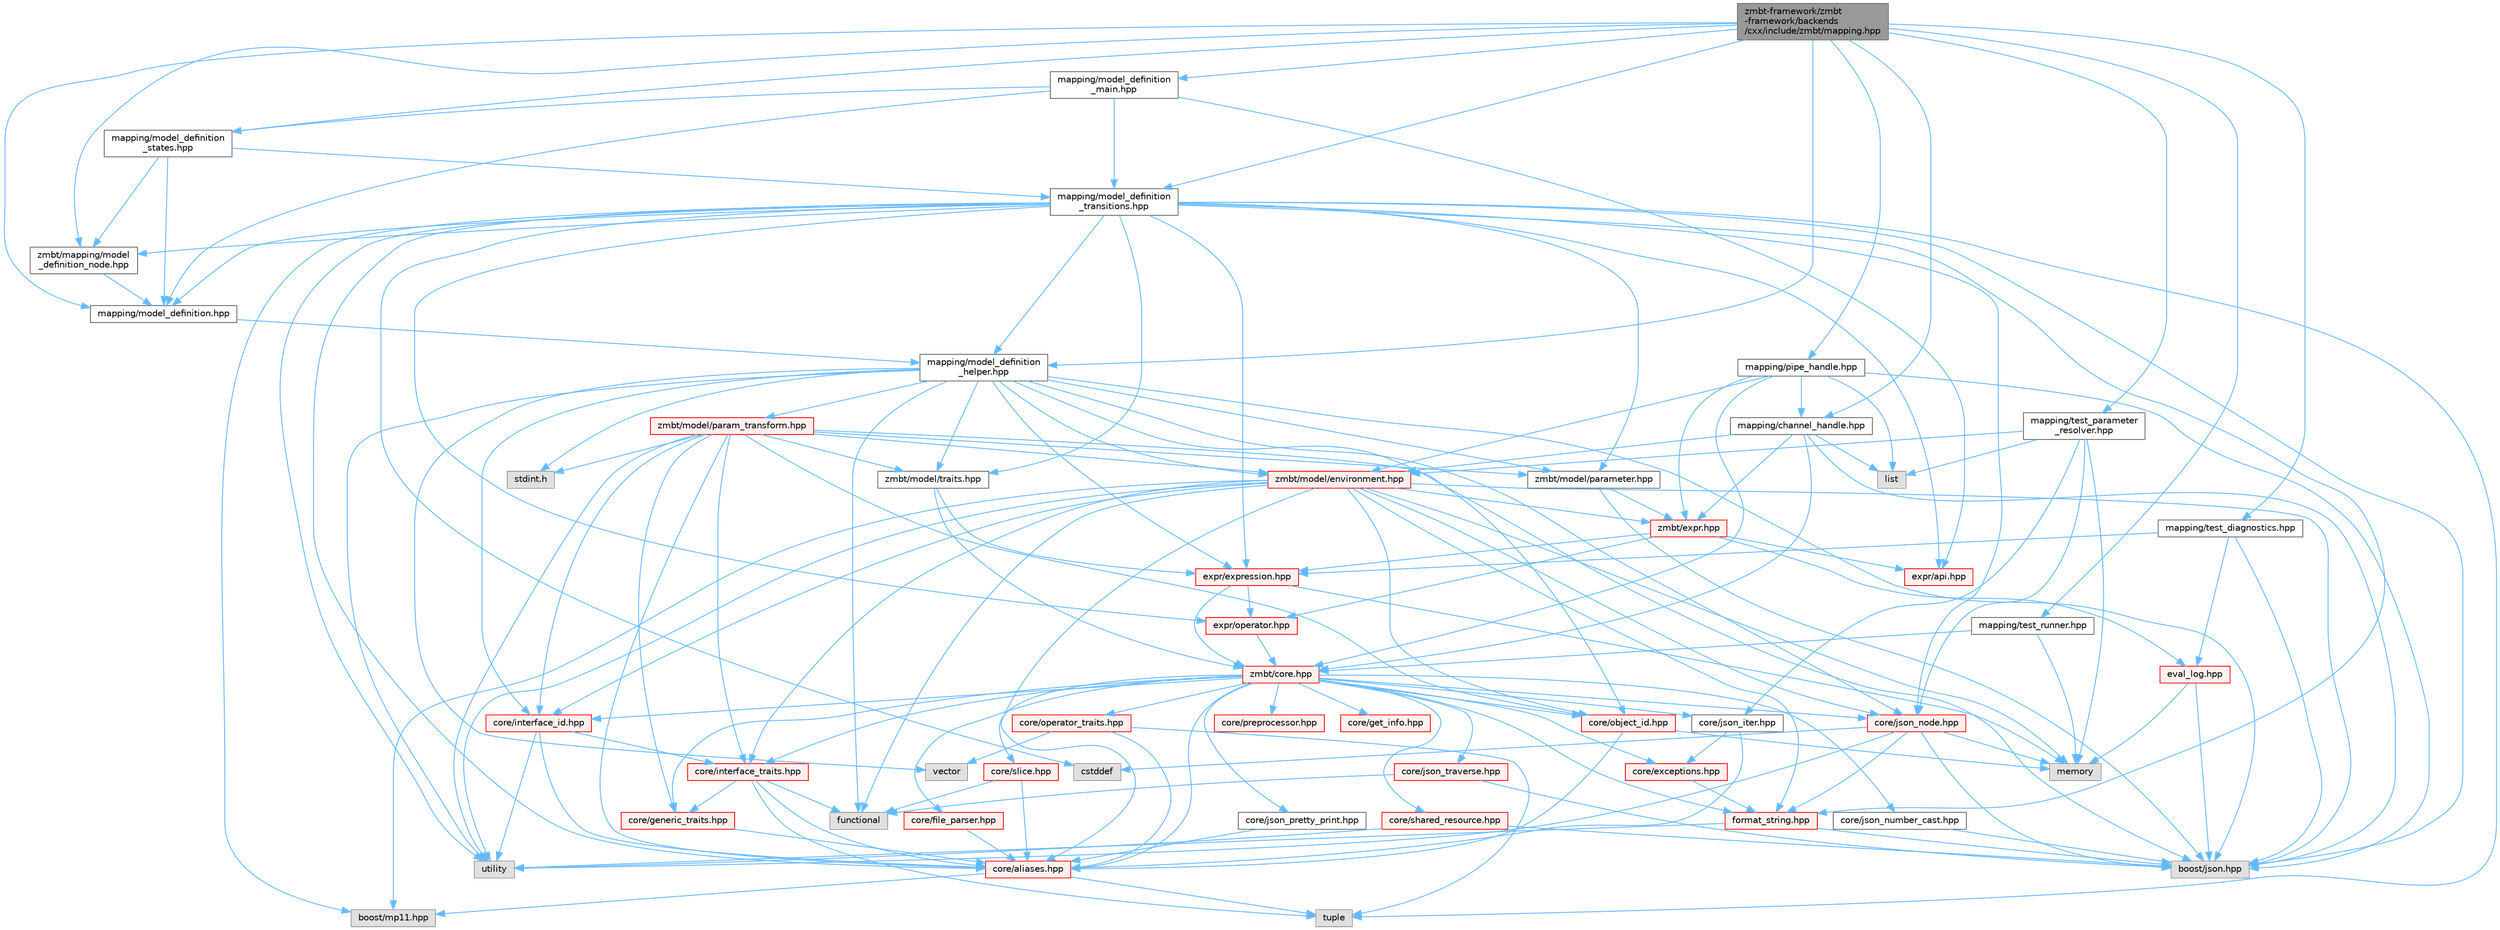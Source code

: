 digraph "zmbt-framework/zmbt-framework/backends/cxx/include/zmbt/mapping.hpp"
{
 // LATEX_PDF_SIZE
  bgcolor="transparent";
  edge [fontname=Helvetica,fontsize=10,labelfontname=Helvetica,labelfontsize=10];
  node [fontname=Helvetica,fontsize=10,shape=box,height=0.2,width=0.4];
  Node1 [id="Node000001",label="zmbt-framework/zmbt\l-framework/backends\l/cxx/include/zmbt/mapping.hpp",height=0.2,width=0.4,color="gray40", fillcolor="grey60", style="filled", fontcolor="black",tooltip=" "];
  Node1 -> Node2 [id="edge1_Node000001_Node000002",color="steelblue1",style="solid",tooltip=" "];
  Node2 [id="Node000002",label="mapping/channel_handle.hpp",height=0.2,width=0.4,color="grey40", fillcolor="white", style="filled",URL="$channel__handle_8hpp.html",tooltip=" "];
  Node2 -> Node3 [id="edge2_Node000002_Node000003",color="steelblue1",style="solid",tooltip=" "];
  Node3 [id="Node000003",label="list",height=0.2,width=0.4,color="grey60", fillcolor="#E0E0E0", style="filled",tooltip=" "];
  Node2 -> Node4 [id="edge3_Node000002_Node000004",color="steelblue1",style="solid",tooltip=" "];
  Node4 [id="Node000004",label="boost/json.hpp",height=0.2,width=0.4,color="grey60", fillcolor="#E0E0E0", style="filled",tooltip=" "];
  Node2 -> Node5 [id="edge4_Node000002_Node000005",color="steelblue1",style="solid",tooltip=" "];
  Node5 [id="Node000005",label="zmbt/core.hpp",height=0.2,width=0.4,color="red", fillcolor="#FFF0F0", style="filled",URL="$core_8hpp.html",tooltip=" "];
  Node5 -> Node6 [id="edge5_Node000005_Node000006",color="steelblue1",style="solid",tooltip=" "];
  Node6 [id="Node000006",label="core/aliases.hpp",height=0.2,width=0.4,color="red", fillcolor="#FFF0F0", style="filled",URL="$aliases_8hpp.html",tooltip=" "];
  Node6 -> Node8 [id="edge6_Node000006_Node000008",color="steelblue1",style="solid",tooltip=" "];
  Node8 [id="Node000008",label="tuple",height=0.2,width=0.4,color="grey60", fillcolor="#E0E0E0", style="filled",tooltip=" "];
  Node6 -> Node10 [id="edge7_Node000006_Node000010",color="steelblue1",style="solid",tooltip=" "];
  Node10 [id="Node000010",label="boost/mp11.hpp",height=0.2,width=0.4,color="grey60", fillcolor="#E0E0E0", style="filled",tooltip=" "];
  Node5 -> Node11 [id="edge8_Node000005_Node000011",color="steelblue1",style="solid",tooltip=" "];
  Node11 [id="Node000011",label="core/exceptions.hpp",height=0.2,width=0.4,color="red", fillcolor="#FFF0F0", style="filled",URL="$core_2exceptions_8hpp.html",tooltip=" "];
  Node11 -> Node13 [id="edge9_Node000011_Node000013",color="steelblue1",style="solid",tooltip=" "];
  Node13 [id="Node000013",label="format_string.hpp",height=0.2,width=0.4,color="red", fillcolor="#FFF0F0", style="filled",URL="$format__string_8hpp.html",tooltip=" "];
  Node13 -> Node4 [id="edge10_Node000013_Node000004",color="steelblue1",style="solid",tooltip=" "];
  Node13 -> Node15 [id="edge11_Node000013_Node000015",color="steelblue1",style="solid",tooltip=" "];
  Node15 [id="Node000015",label="utility",height=0.2,width=0.4,color="grey60", fillcolor="#E0E0E0", style="filled",tooltip=" "];
  Node5 -> Node18 [id="edge12_Node000005_Node000018",color="steelblue1",style="solid",tooltip=" "];
  Node18 [id="Node000018",label="core/file_parser.hpp",height=0.2,width=0.4,color="red", fillcolor="#FFF0F0", style="filled",URL="$file__parser_8hpp.html",tooltip=" "];
  Node18 -> Node6 [id="edge13_Node000018_Node000006",color="steelblue1",style="solid",tooltip=" "];
  Node5 -> Node13 [id="edge14_Node000005_Node000013",color="steelblue1",style="solid",tooltip=" "];
  Node5 -> Node20 [id="edge15_Node000005_Node000020",color="steelblue1",style="solid",tooltip=" "];
  Node20 [id="Node000020",label="core/generic_traits.hpp",height=0.2,width=0.4,color="red", fillcolor="#FFF0F0", style="filled",URL="$generic__traits_8hpp.html",tooltip=" "];
  Node20 -> Node6 [id="edge16_Node000020_Node000006",color="steelblue1",style="solid",tooltip=" "];
  Node5 -> Node21 [id="edge17_Node000005_Node000021",color="steelblue1",style="solid",tooltip=" "];
  Node21 [id="Node000021",label="core/get_info.hpp",height=0.2,width=0.4,color="red", fillcolor="#FFF0F0", style="filled",URL="$get__info_8hpp.html",tooltip=" "];
  Node5 -> Node23 [id="edge18_Node000005_Node000023",color="steelblue1",style="solid",tooltip=" "];
  Node23 [id="Node000023",label="core/interface_traits.hpp",height=0.2,width=0.4,color="red", fillcolor="#FFF0F0", style="filled",URL="$interface__traits_8hpp.html",tooltip=" "];
  Node23 -> Node24 [id="edge19_Node000023_Node000024",color="steelblue1",style="solid",tooltip=" "];
  Node24 [id="Node000024",label="functional",height=0.2,width=0.4,color="grey60", fillcolor="#E0E0E0", style="filled",tooltip=" "];
  Node23 -> Node8 [id="edge20_Node000023_Node000008",color="steelblue1",style="solid",tooltip=" "];
  Node23 -> Node6 [id="edge21_Node000023_Node000006",color="steelblue1",style="solid",tooltip=" "];
  Node23 -> Node20 [id="edge22_Node000023_Node000020",color="steelblue1",style="solid",tooltip=" "];
  Node5 -> Node25 [id="edge23_Node000005_Node000025",color="steelblue1",style="solid",tooltip=" "];
  Node25 [id="Node000025",label="core/json_iter.hpp",height=0.2,width=0.4,color="grey40", fillcolor="white", style="filled",URL="$json__iter_8hpp.html",tooltip=" "];
  Node25 -> Node6 [id="edge24_Node000025_Node000006",color="steelblue1",style="solid",tooltip=" "];
  Node25 -> Node11 [id="edge25_Node000025_Node000011",color="steelblue1",style="solid",tooltip=" "];
  Node5 -> Node26 [id="edge26_Node000005_Node000026",color="steelblue1",style="solid",tooltip=" "];
  Node26 [id="Node000026",label="core/json_node.hpp",height=0.2,width=0.4,color="red", fillcolor="#FFF0F0", style="filled",URL="$json__node_8hpp.html",tooltip=" "];
  Node26 -> Node4 [id="edge27_Node000026_Node000004",color="steelblue1",style="solid",tooltip=" "];
  Node26 -> Node27 [id="edge28_Node000026_Node000027",color="steelblue1",style="solid",tooltip=" "];
  Node27 [id="Node000027",label="cstddef",height=0.2,width=0.4,color="grey60", fillcolor="#E0E0E0", style="filled",tooltip=" "];
  Node26 -> Node29 [id="edge29_Node000026_Node000029",color="steelblue1",style="solid",tooltip=" "];
  Node29 [id="Node000029",label="memory",height=0.2,width=0.4,color="grey60", fillcolor="#E0E0E0", style="filled",tooltip=" "];
  Node26 -> Node15 [id="edge30_Node000026_Node000015",color="steelblue1",style="solid",tooltip=" "];
  Node26 -> Node13 [id="edge31_Node000026_Node000013",color="steelblue1",style="solid",tooltip=" "];
  Node5 -> Node30 [id="edge32_Node000005_Node000030",color="steelblue1",style="solid",tooltip=" "];
  Node30 [id="Node000030",label="core/json_number_cast.hpp",height=0.2,width=0.4,color="grey40", fillcolor="white", style="filled",URL="$json__number__cast_8hpp.html",tooltip=" "];
  Node30 -> Node4 [id="edge33_Node000030_Node000004",color="steelblue1",style="solid",tooltip=" "];
  Node5 -> Node31 [id="edge34_Node000005_Node000031",color="steelblue1",style="solid",tooltip=" "];
  Node31 [id="Node000031",label="core/json_traverse.hpp",height=0.2,width=0.4,color="red", fillcolor="#FFF0F0", style="filled",URL="$json__traverse_8hpp.html",tooltip=" "];
  Node31 -> Node24 [id="edge35_Node000031_Node000024",color="steelblue1",style="solid",tooltip=" "];
  Node31 -> Node4 [id="edge36_Node000031_Node000004",color="steelblue1",style="solid",tooltip=" "];
  Node5 -> Node32 [id="edge37_Node000005_Node000032",color="steelblue1",style="solid",tooltip=" "];
  Node32 [id="Node000032",label="core/json_pretty_print.hpp",height=0.2,width=0.4,color="grey40", fillcolor="white", style="filled",URL="$json__pretty__print_8hpp.html",tooltip=" "];
  Node32 -> Node6 [id="edge38_Node000032_Node000006",color="steelblue1",style="solid",tooltip=" "];
  Node5 -> Node33 [id="edge39_Node000005_Node000033",color="steelblue1",style="solid",tooltip=" "];
  Node33 [id="Node000033",label="core/slice.hpp",height=0.2,width=0.4,color="red", fillcolor="#FFF0F0", style="filled",URL="$slice_8hpp.html",tooltip=" "];
  Node33 -> Node24 [id="edge40_Node000033_Node000024",color="steelblue1",style="solid",tooltip=" "];
  Node33 -> Node6 [id="edge41_Node000033_Node000006",color="steelblue1",style="solid",tooltip=" "];
  Node5 -> Node34 [id="edge42_Node000005_Node000034",color="steelblue1",style="solid",tooltip=" "];
  Node34 [id="Node000034",label="core/preprocessor.hpp",height=0.2,width=0.4,color="red", fillcolor="#FFF0F0", style="filled",URL="$preprocessor_8hpp.html",tooltip="type traits to check serialization compatibility"];
  Node5 -> Node36 [id="edge43_Node000005_Node000036",color="steelblue1",style="solid",tooltip=" "];
  Node36 [id="Node000036",label="core/operator_traits.hpp",height=0.2,width=0.4,color="red", fillcolor="#FFF0F0", style="filled",URL="$operator__traits_8hpp.html",tooltip=" "];
  Node36 -> Node8 [id="edge44_Node000036_Node000008",color="steelblue1",style="solid",tooltip=" "];
  Node36 -> Node41 [id="edge45_Node000036_Node000041",color="steelblue1",style="solid",tooltip=" "];
  Node41 [id="Node000041",label="vector",height=0.2,width=0.4,color="grey60", fillcolor="#E0E0E0", style="filled",tooltip=" "];
  Node36 -> Node6 [id="edge46_Node000036_Node000006",color="steelblue1",style="solid",tooltip=" "];
  Node5 -> Node43 [id="edge47_Node000005_Node000043",color="steelblue1",style="solid",tooltip=" "];
  Node43 [id="Node000043",label="core/shared_resource.hpp",height=0.2,width=0.4,color="red", fillcolor="#FFF0F0", style="filled",URL="$shared__resource_8hpp.html",tooltip=" "];
  Node43 -> Node4 [id="edge48_Node000043_Node000004",color="steelblue1",style="solid",tooltip=" "];
  Node43 -> Node15 [id="edge49_Node000043_Node000015",color="steelblue1",style="solid",tooltip=" "];
  Node5 -> Node51 [id="edge50_Node000005_Node000051",color="steelblue1",style="solid",tooltip=" "];
  Node51 [id="Node000051",label="core/interface_id.hpp",height=0.2,width=0.4,color="red", fillcolor="#FFF0F0", style="filled",URL="$interface__id_8hpp.html",tooltip=" "];
  Node51 -> Node15 [id="edge51_Node000051_Node000015",color="steelblue1",style="solid",tooltip=" "];
  Node51 -> Node6 [id="edge52_Node000051_Node000006",color="steelblue1",style="solid",tooltip=" "];
  Node51 -> Node23 [id="edge53_Node000051_Node000023",color="steelblue1",style="solid",tooltip=" "];
  Node5 -> Node55 [id="edge54_Node000005_Node000055",color="steelblue1",style="solid",tooltip=" "];
  Node55 [id="Node000055",label="core/object_id.hpp",height=0.2,width=0.4,color="red", fillcolor="#FFF0F0", style="filled",URL="$object__id_8hpp.html",tooltip=" "];
  Node55 -> Node29 [id="edge55_Node000055_Node000029",color="steelblue1",style="solid",tooltip=" "];
  Node55 -> Node6 [id="edge56_Node000055_Node000006",color="steelblue1",style="solid",tooltip=" "];
  Node2 -> Node56 [id="edge57_Node000002_Node000056",color="steelblue1",style="solid",tooltip=" "];
  Node56 [id="Node000056",label="zmbt/model/environment.hpp",height=0.2,width=0.4,color="red", fillcolor="#FFF0F0", style="filled",URL="$environment_8hpp.html",tooltip=" "];
  Node56 -> Node4 [id="edge58_Node000056_Node000004",color="steelblue1",style="solid",tooltip=" "];
  Node56 -> Node10 [id="edge59_Node000056_Node000010",color="steelblue1",style="solid",tooltip=" "];
  Node56 -> Node6 [id="edge60_Node000056_Node000006",color="steelblue1",style="solid",tooltip=" "];
  Node56 -> Node13 [id="edge61_Node000056_Node000013",color="steelblue1",style="solid",tooltip=" "];
  Node56 -> Node51 [id="edge62_Node000056_Node000051",color="steelblue1",style="solid",tooltip=" "];
  Node56 -> Node23 [id="edge63_Node000056_Node000023",color="steelblue1",style="solid",tooltip=" "];
  Node56 -> Node26 [id="edge64_Node000056_Node000026",color="steelblue1",style="solid",tooltip=" "];
  Node56 -> Node55 [id="edge65_Node000056_Node000055",color="steelblue1",style="solid",tooltip=" "];
  Node56 -> Node65 [id="edge66_Node000056_Node000065",color="steelblue1",style="solid",tooltip=" "];
  Node65 [id="Node000065",label="zmbt/expr.hpp",height=0.2,width=0.4,color="red", fillcolor="#FFF0F0", style="filled",URL="$expr_8hpp.html",tooltip=" "];
  Node65 -> Node66 [id="edge67_Node000065_Node000066",color="steelblue1",style="solid",tooltip=" "];
  Node66 [id="Node000066",label="expr/operator.hpp",height=0.2,width=0.4,color="red", fillcolor="#FFF0F0", style="filled",URL="$operator_8hpp.html",tooltip=" "];
  Node66 -> Node5 [id="edge68_Node000066_Node000005",color="steelblue1",style="solid",tooltip=" "];
  Node65 -> Node77 [id="edge69_Node000065_Node000077",color="steelblue1",style="solid",tooltip=" "];
  Node77 [id="Node000077",label="expr/expression.hpp",height=0.2,width=0.4,color="red", fillcolor="#FFF0F0", style="filled",URL="$expression_8hpp.html",tooltip=" "];
  Node77 -> Node29 [id="edge70_Node000077_Node000029",color="steelblue1",style="solid",tooltip=" "];
  Node77 -> Node5 [id="edge71_Node000077_Node000005",color="steelblue1",style="solid",tooltip=" "];
  Node77 -> Node66 [id="edge72_Node000077_Node000066",color="steelblue1",style="solid",tooltip=" "];
  Node65 -> Node85 [id="edge73_Node000065_Node000085",color="steelblue1",style="solid",tooltip=" "];
  Node85 [id="Node000085",label="eval_log.hpp",height=0.2,width=0.4,color="red", fillcolor="#FFF0F0", style="filled",URL="$eval__log_8hpp.html",tooltip=" "];
  Node85 -> Node29 [id="edge74_Node000085_Node000029",color="steelblue1",style="solid",tooltip=" "];
  Node85 -> Node4 [id="edge75_Node000085_Node000004",color="steelblue1",style="solid",tooltip=" "];
  Node65 -> Node89 [id="edge76_Node000065_Node000089",color="steelblue1",style="solid",tooltip=" "];
  Node89 [id="Node000089",label="expr/api.hpp",height=0.2,width=0.4,color="red", fillcolor="#FFF0F0", style="filled",URL="$expr_2api_8hpp.html",tooltip=" "];
  Node56 -> Node24 [id="edge77_Node000056_Node000024",color="steelblue1",style="solid",tooltip=" "];
  Node56 -> Node29 [id="edge78_Node000056_Node000029",color="steelblue1",style="solid",tooltip=" "];
  Node56 -> Node15 [id="edge79_Node000056_Node000015",color="steelblue1",style="solid",tooltip=" "];
  Node2 -> Node65 [id="edge80_Node000002_Node000065",color="steelblue1",style="solid",tooltip=" "];
  Node1 -> Node114 [id="edge81_Node000001_Node000114",color="steelblue1",style="solid",tooltip=" "];
  Node114 [id="Node000114",label="mapping/model_definition\l_helper.hpp",height=0.2,width=0.4,color="grey40", fillcolor="white", style="filled",URL="$model__definition__helper_8hpp.html",tooltip=" "];
  Node114 -> Node115 [id="edge82_Node000114_Node000115",color="steelblue1",style="solid",tooltip=" "];
  Node115 [id="Node000115",label="stdint.h",height=0.2,width=0.4,color="grey60", fillcolor="#E0E0E0", style="filled",tooltip=" "];
  Node114 -> Node4 [id="edge83_Node000114_Node000004",color="steelblue1",style="solid",tooltip=" "];
  Node114 -> Node51 [id="edge84_Node000114_Node000051",color="steelblue1",style="solid",tooltip=" "];
  Node114 -> Node26 [id="edge85_Node000114_Node000026",color="steelblue1",style="solid",tooltip=" "];
  Node114 -> Node55 [id="edge86_Node000114_Node000055",color="steelblue1",style="solid",tooltip=" "];
  Node114 -> Node116 [id="edge87_Node000114_Node000116",color="steelblue1",style="solid",tooltip=" "];
  Node116 [id="Node000116",label="zmbt/model/parameter.hpp",height=0.2,width=0.4,color="grey40", fillcolor="white", style="filled",URL="$parameter_8hpp.html",tooltip=" "];
  Node116 -> Node4 [id="edge88_Node000116_Node000004",color="steelblue1",style="solid",tooltip=" "];
  Node116 -> Node65 [id="edge89_Node000116_Node000065",color="steelblue1",style="solid",tooltip=" "];
  Node114 -> Node56 [id="edge90_Node000114_Node000056",color="steelblue1",style="solid",tooltip=" "];
  Node114 -> Node77 [id="edge91_Node000114_Node000077",color="steelblue1",style="solid",tooltip=" "];
  Node114 -> Node117 [id="edge92_Node000114_Node000117",color="steelblue1",style="solid",tooltip=" "];
  Node117 [id="Node000117",label="zmbt/model/traits.hpp",height=0.2,width=0.4,color="grey40", fillcolor="white", style="filled",URL="$traits_8hpp.html",tooltip=" "];
  Node117 -> Node5 [id="edge93_Node000117_Node000005",color="steelblue1",style="solid",tooltip=" "];
  Node117 -> Node77 [id="edge94_Node000117_Node000077",color="steelblue1",style="solid",tooltip=" "];
  Node114 -> Node118 [id="edge95_Node000114_Node000118",color="steelblue1",style="solid",tooltip=" "];
  Node118 [id="Node000118",label="zmbt/model/param_transform.hpp",height=0.2,width=0.4,color="red", fillcolor="#FFF0F0", style="filled",URL="$param__transform_8hpp.html",tooltip=" "];
  Node118 -> Node4 [id="edge96_Node000118_Node000004",color="steelblue1",style="solid",tooltip=" "];
  Node118 -> Node6 [id="edge97_Node000118_Node000006",color="steelblue1",style="solid",tooltip=" "];
  Node118 -> Node20 [id="edge98_Node000118_Node000020",color="steelblue1",style="solid",tooltip=" "];
  Node118 -> Node51 [id="edge99_Node000118_Node000051",color="steelblue1",style="solid",tooltip=" "];
  Node118 -> Node23 [id="edge100_Node000118_Node000023",color="steelblue1",style="solid",tooltip=" "];
  Node118 -> Node55 [id="edge101_Node000118_Node000055",color="steelblue1",style="solid",tooltip=" "];
  Node118 -> Node116 [id="edge102_Node000118_Node000116",color="steelblue1",style="solid",tooltip=" "];
  Node118 -> Node115 [id="edge103_Node000118_Node000115",color="steelblue1",style="solid",tooltip=" "];
  Node118 -> Node15 [id="edge104_Node000118_Node000015",color="steelblue1",style="solid",tooltip=" "];
  Node118 -> Node56 [id="edge105_Node000118_Node000056",color="steelblue1",style="solid",tooltip=" "];
  Node118 -> Node117 [id="edge106_Node000118_Node000117",color="steelblue1",style="solid",tooltip=" "];
  Node114 -> Node24 [id="edge107_Node000114_Node000024",color="steelblue1",style="solid",tooltip=" "];
  Node114 -> Node15 [id="edge108_Node000114_Node000015",color="steelblue1",style="solid",tooltip=" "];
  Node114 -> Node41 [id="edge109_Node000114_Node000041",color="steelblue1",style="solid",tooltip=" "];
  Node1 -> Node119 [id="edge110_Node000001_Node000119",color="steelblue1",style="solid",tooltip=" "];
  Node119 [id="Node000119",label="mapping/model_definition.hpp",height=0.2,width=0.4,color="grey40", fillcolor="white", style="filled",URL="$model__definition_8hpp.html",tooltip=" "];
  Node119 -> Node114 [id="edge111_Node000119_Node000114",color="steelblue1",style="solid",tooltip=" "];
  Node1 -> Node120 [id="edge112_Node000001_Node000120",color="steelblue1",style="solid",tooltip=" "];
  Node120 [id="Node000120",label="mapping/model_definition\l_transitions.hpp",height=0.2,width=0.4,color="grey40", fillcolor="white", style="filled",URL="$model__definition__transitions_8hpp.html",tooltip=" "];
  Node120 -> Node4 [id="edge113_Node000120_Node000004",color="steelblue1",style="solid",tooltip=" "];
  Node120 -> Node10 [id="edge114_Node000120_Node000010",color="steelblue1",style="solid",tooltip=" "];
  Node120 -> Node6 [id="edge115_Node000120_Node000006",color="steelblue1",style="solid",tooltip=" "];
  Node120 -> Node13 [id="edge116_Node000120_Node000013",color="steelblue1",style="solid",tooltip=" "];
  Node120 -> Node26 [id="edge117_Node000120_Node000026",color="steelblue1",style="solid",tooltip=" "];
  Node120 -> Node77 [id="edge118_Node000120_Node000077",color="steelblue1",style="solid",tooltip=" "];
  Node120 -> Node89 [id="edge119_Node000120_Node000089",color="steelblue1",style="solid",tooltip=" "];
  Node120 -> Node66 [id="edge120_Node000120_Node000066",color="steelblue1",style="solid",tooltip=" "];
  Node120 -> Node116 [id="edge121_Node000120_Node000116",color="steelblue1",style="solid",tooltip=" "];
  Node120 -> Node117 [id="edge122_Node000120_Node000117",color="steelblue1",style="solid",tooltip=" "];
  Node120 -> Node27 [id="edge123_Node000120_Node000027",color="steelblue1",style="solid",tooltip=" "];
  Node120 -> Node8 [id="edge124_Node000120_Node000008",color="steelblue1",style="solid",tooltip=" "];
  Node120 -> Node15 [id="edge125_Node000120_Node000015",color="steelblue1",style="solid",tooltip=" "];
  Node120 -> Node114 [id="edge126_Node000120_Node000114",color="steelblue1",style="solid",tooltip=" "];
  Node120 -> Node119 [id="edge127_Node000120_Node000119",color="steelblue1",style="solid",tooltip=" "];
  Node120 -> Node121 [id="edge128_Node000120_Node000121",color="steelblue1",style="solid",tooltip=" "];
  Node121 [id="Node000121",label="zmbt/mapping/model\l_definition_node.hpp",height=0.2,width=0.4,color="grey40", fillcolor="white", style="filled",URL="$model__definition__node_8hpp.html",tooltip=" "];
  Node121 -> Node119 [id="edge129_Node000121_Node000119",color="steelblue1",style="solid",tooltip=" "];
  Node1 -> Node121 [id="edge130_Node000001_Node000121",color="steelblue1",style="solid",tooltip=" "];
  Node1 -> Node122 [id="edge131_Node000001_Node000122",color="steelblue1",style="solid",tooltip=" "];
  Node122 [id="Node000122",label="mapping/model_definition\l_states.hpp",height=0.2,width=0.4,color="grey40", fillcolor="white", style="filled",URL="$model__definition__states_8hpp.html",tooltip=" "];
  Node122 -> Node119 [id="edge132_Node000122_Node000119",color="steelblue1",style="solid",tooltip=" "];
  Node122 -> Node121 [id="edge133_Node000122_Node000121",color="steelblue1",style="solid",tooltip=" "];
  Node122 -> Node120 [id="edge134_Node000122_Node000120",color="steelblue1",style="solid",tooltip=" "];
  Node1 -> Node123 [id="edge135_Node000001_Node000123",color="steelblue1",style="solid",tooltip=" "];
  Node123 [id="Node000123",label="mapping/model_definition\l_main.hpp",height=0.2,width=0.4,color="grey40", fillcolor="white", style="filled",URL="$model__definition__main_8hpp.html",tooltip=" "];
  Node123 -> Node89 [id="edge136_Node000123_Node000089",color="steelblue1",style="solid",tooltip=" "];
  Node123 -> Node119 [id="edge137_Node000123_Node000119",color="steelblue1",style="solid",tooltip=" "];
  Node123 -> Node122 [id="edge138_Node000123_Node000122",color="steelblue1",style="solid",tooltip=" "];
  Node123 -> Node120 [id="edge139_Node000123_Node000120",color="steelblue1",style="solid",tooltip=" "];
  Node1 -> Node124 [id="edge140_Node000001_Node000124",color="steelblue1",style="solid",tooltip=" "];
  Node124 [id="Node000124",label="mapping/pipe_handle.hpp",height=0.2,width=0.4,color="grey40", fillcolor="white", style="filled",URL="$pipe__handle_8hpp.html",tooltip=" "];
  Node124 -> Node3 [id="edge141_Node000124_Node000003",color="steelblue1",style="solid",tooltip=" "];
  Node124 -> Node4 [id="edge142_Node000124_Node000004",color="steelblue1",style="solid",tooltip=" "];
  Node124 -> Node5 [id="edge143_Node000124_Node000005",color="steelblue1",style="solid",tooltip=" "];
  Node124 -> Node56 [id="edge144_Node000124_Node000056",color="steelblue1",style="solid",tooltip=" "];
  Node124 -> Node65 [id="edge145_Node000124_Node000065",color="steelblue1",style="solid",tooltip=" "];
  Node124 -> Node2 [id="edge146_Node000124_Node000002",color="steelblue1",style="solid",tooltip=" "];
  Node1 -> Node125 [id="edge147_Node000001_Node000125",color="steelblue1",style="solid",tooltip=" "];
  Node125 [id="Node000125",label="mapping/test_parameter\l_resolver.hpp",height=0.2,width=0.4,color="grey40", fillcolor="white", style="filled",URL="$test__parameter__resolver_8hpp.html",tooltip=" "];
  Node125 -> Node25 [id="edge148_Node000125_Node000025",color="steelblue1",style="solid",tooltip=" "];
  Node125 -> Node26 [id="edge149_Node000125_Node000026",color="steelblue1",style="solid",tooltip=" "];
  Node125 -> Node56 [id="edge150_Node000125_Node000056",color="steelblue1",style="solid",tooltip=" "];
  Node125 -> Node3 [id="edge151_Node000125_Node000003",color="steelblue1",style="solid",tooltip=" "];
  Node125 -> Node29 [id="edge152_Node000125_Node000029",color="steelblue1",style="solid",tooltip=" "];
  Node1 -> Node126 [id="edge153_Node000001_Node000126",color="steelblue1",style="solid",tooltip=" "];
  Node126 [id="Node000126",label="mapping/test_runner.hpp",height=0.2,width=0.4,color="grey40", fillcolor="white", style="filled",URL="$test__runner_8hpp.html",tooltip=" "];
  Node126 -> Node29 [id="edge154_Node000126_Node000029",color="steelblue1",style="solid",tooltip=" "];
  Node126 -> Node5 [id="edge155_Node000126_Node000005",color="steelblue1",style="solid",tooltip=" "];
  Node1 -> Node127 [id="edge156_Node000001_Node000127",color="steelblue1",style="solid",tooltip=" "];
  Node127 [id="Node000127",label="mapping/test_diagnostics.hpp",height=0.2,width=0.4,color="grey40", fillcolor="white", style="filled",URL="$test__diagnostics_8hpp.html",tooltip=" "];
  Node127 -> Node4 [id="edge157_Node000127_Node000004",color="steelblue1",style="solid",tooltip=" "];
  Node127 -> Node77 [id="edge158_Node000127_Node000077",color="steelblue1",style="solid",tooltip=" "];
  Node127 -> Node85 [id="edge159_Node000127_Node000085",color="steelblue1",style="solid",tooltip=" "];
}

